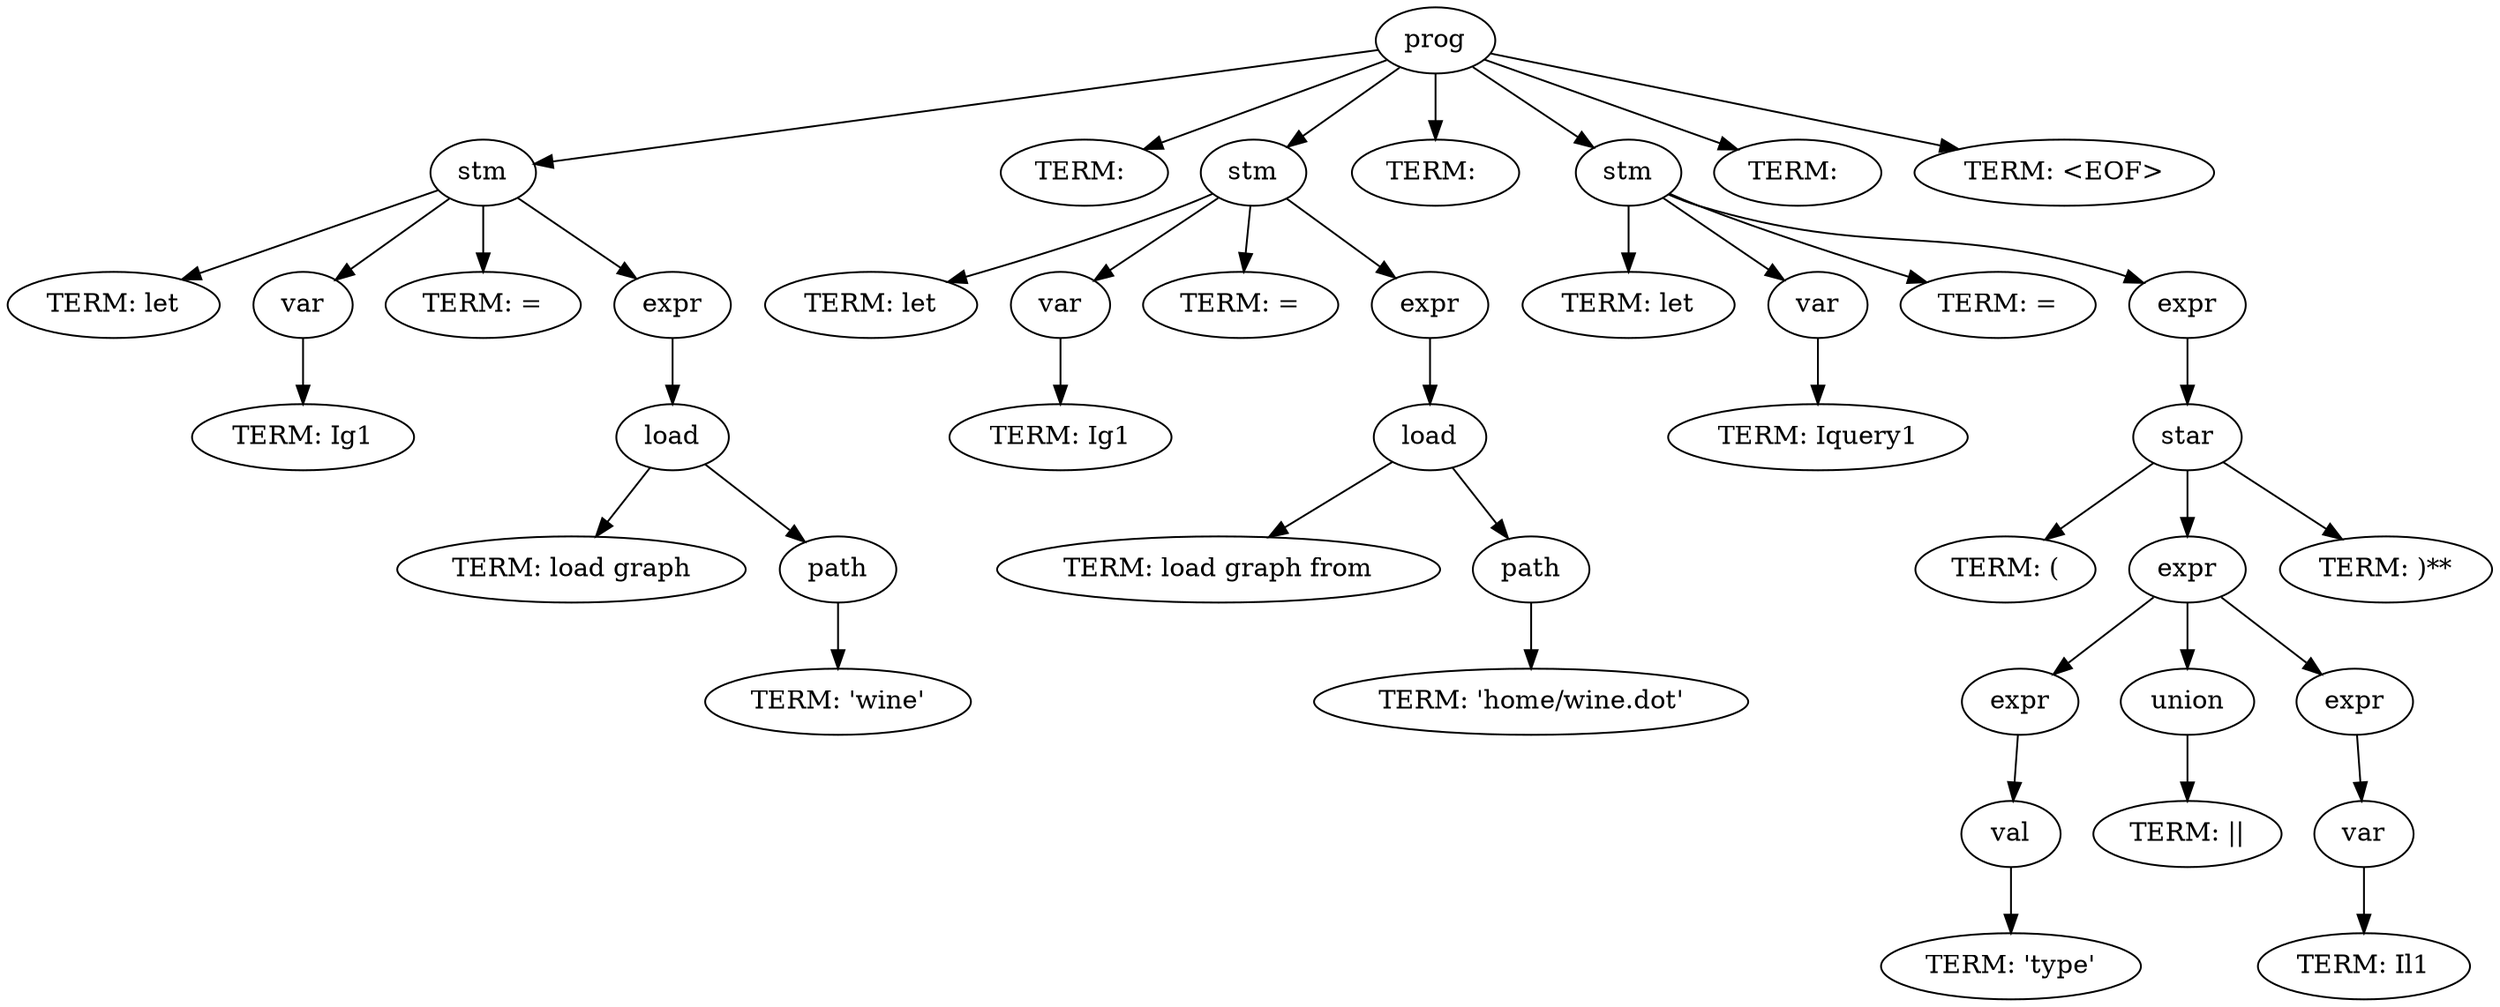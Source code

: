 digraph tree {
1 [label=prog];
1 -> 2;
2 [label=stm];
2 -> 3;
3 [label="TERM: let"];
2 -> 4;
4 [label=var];
4 -> 5;
5 [label="TERM: Ig1"];
2 -> 6;
6 [label="TERM: ="];
2 -> 7;
7 [label=expr];
7 -> 8;
8 [label=load];
8 -> 9;
9 [label="TERM: load graph"];
8 -> 10;
10 [label=path];
10 -> 11;
11 [label="TERM: 'wine'"];
1 -> 12;
12 [label="TERM: \n"];
1 -> 13;
13 [label=stm];
13 -> 14;
14 [label="TERM: let"];
13 -> 15;
15 [label=var];
15 -> 16;
16 [label="TERM: Ig1"];
13 -> 17;
17 [label="TERM: ="];
13 -> 18;
18 [label=expr];
18 -> 19;
19 [label=load];
19 -> 20;
20 [label="TERM: load graph from"];
19 -> 21;
21 [label=path];
21 -> 22;
22 [label="TERM: 'home/wine.dot'"];
1 -> 23;
23 [label="TERM: \n"];
1 -> 24;
24 [label=stm];
24 -> 25;
25 [label="TERM: let"];
24 -> 26;
26 [label=var];
26 -> 27;
27 [label="TERM: Iquery1"];
24 -> 28;
28 [label="TERM: ="];
24 -> 29;
29 [label=expr];
29 -> 30;
30 [label=star];
30 -> 31;
31 [label="TERM: ("];
30 -> 32;
32 [label=expr];
32 -> 33;
33 [label=expr];
33 -> 34;
34 [label=val];
34 -> 35;
35 [label="TERM: 'type'"];
32 -> 36;
36 [label=union];
36 -> 37;
37 [label="TERM: ||"];
32 -> 38;
38 [label=expr];
38 -> 39;
39 [label=var];
39 -> 40;
40 [label="TERM: Il1"];
30 -> 41;
41 [label="TERM: )**"];
1 -> 42;
42 [label="TERM: \n"];
1 -> 43;
43 [label="TERM: <EOF>"];
}
